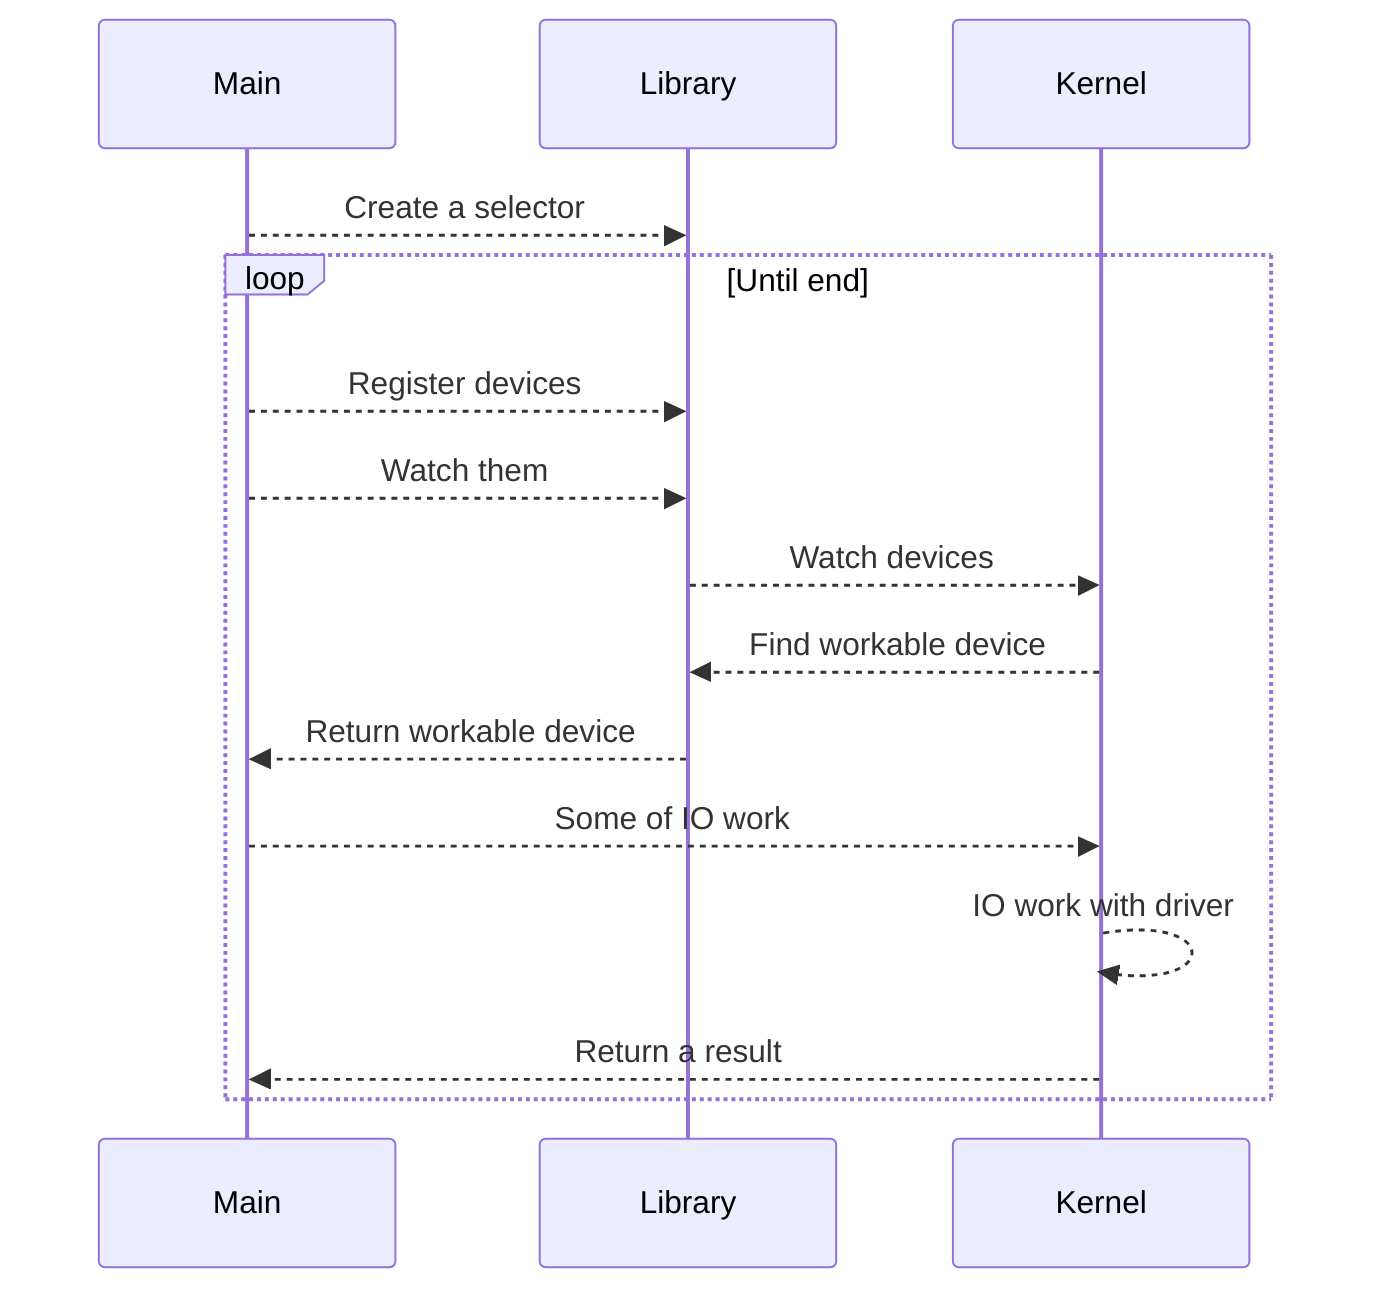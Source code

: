 sequenceDiagram
  Main-->>Library: Create a selector
  loop Until end
    Main-->>Library: Register devices
    Main-->>Library: Watch them
    Library-->>Kernel: Watch devices
    Kernel-->>Library: Find workable device
    Library-->>Main: Return workable device
    Main-->>Kernel: Some of IO work
    Kernel-->>Kernel: IO work with driver
    Kernel-->>Main: Return a result
  end